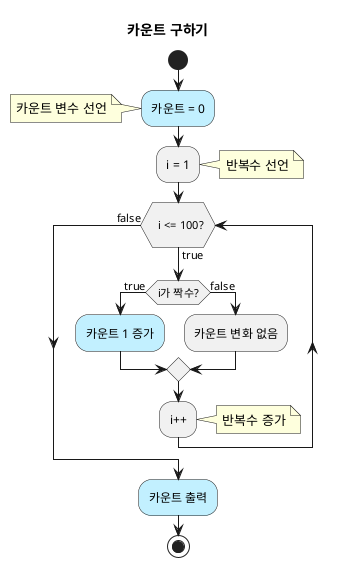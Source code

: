 @startuml

title 카운트 구하기


start

#application:카운트 = 0;
note left: 카운트 변수 선언

:i = 1;
note right: 반복수 선언

while (\n  i <= 100?\n)  is (true)
  if (i가 짝수?) then (true)
    #application:카운트 1 증가;
  else (false)
    :카운트 변화 없음;
  endif
  :i++;
  note right: 반복수 증가
endwhile (false)

#application:카운트 출력;

stop

@enduml
